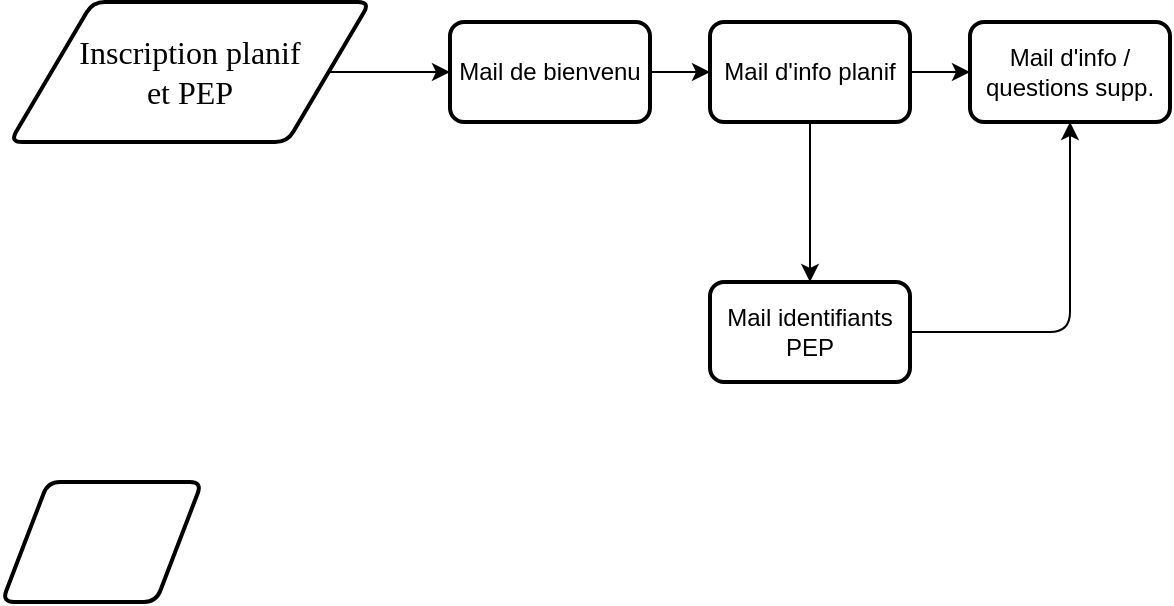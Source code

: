 <mxfile version="14.5.1" type="github">
  <diagram id="H6hc2A2YmxaIk5RcngUu" name="Page-1">
    <mxGraphModel dx="1422" dy="794" grid="1" gridSize="10" guides="1" tooltips="1" connect="1" arrows="1" fold="1" page="1" pageScale="1" pageWidth="827" pageHeight="1169" math="0" shadow="0">
      <root>
        <mxCell id="0" />
        <mxCell id="1" parent="0" />
        <mxCell id="unYqQ4sQs9lyAD6SnD5Y-9" style="edgeStyle=orthogonalEdgeStyle;orthogonalLoop=1;jettySize=auto;html=1;exitX=1;exitY=0.5;exitDx=0;exitDy=0;entryX=0;entryY=0.5;entryDx=0;entryDy=0;" parent="1" source="unYqQ4sQs9lyAD6SnD5Y-1" target="unYqQ4sQs9lyAD6SnD5Y-6" edge="1">
          <mxGeometry relative="1" as="geometry" />
        </mxCell>
        <mxCell id="unYqQ4sQs9lyAD6SnD5Y-1" value="Mail de bienvenu" style="whiteSpace=wrap;html=1;absoluteArcSize=1;arcSize=14;strokeWidth=2;rounded=1;" parent="1" vertex="1">
          <mxGeometry x="344" y="120" width="100" height="50" as="geometry" />
        </mxCell>
        <mxCell id="unYqQ4sQs9lyAD6SnD5Y-5" style="edgeStyle=orthogonalEdgeStyle;orthogonalLoop=1;jettySize=auto;html=1;exitX=1;exitY=0.5;exitDx=0;exitDy=0;" parent="1" source="unYqQ4sQs9lyAD6SnD5Y-2" target="unYqQ4sQs9lyAD6SnD5Y-1" edge="1">
          <mxGeometry relative="1" as="geometry" />
        </mxCell>
        <mxCell id="unYqQ4sQs9lyAD6SnD5Y-2" value="&lt;p style=&quot;margin-top: 0pt ; margin-bottom: 0pt ; margin-left: 0in ; direction: ltr ; unicode-bidi: embed ; word-break: normal&quot;&gt;&lt;span style=&quot;font-size: 12pt ; font-family: &amp;#34;calibri&amp;#34;&quot;&gt;Inscription &lt;/span&gt;&lt;span style=&quot;font-size: 12pt ; font-family: &amp;#34;calibri&amp;#34;&quot;&gt;planif&lt;br/&gt;&lt;/span&gt;&lt;span style=&quot;font-size: 12pt ; font-family: &amp;#34;calibri&amp;#34;&quot;&gt;et &lt;/span&gt;&lt;span style=&quot;font-size: 12pt ; font-family: &amp;#34;calibri&amp;#34;&quot;&gt;PEP&lt;/span&gt;&lt;/p&gt;" style="shape=parallelogram;html=1;strokeWidth=2;perimeter=parallelogramPerimeter;whiteSpace=wrap;arcSize=12;size=0.23;rounded=1;" parent="1" vertex="1">
          <mxGeometry x="124" y="110" width="180" height="70" as="geometry" />
        </mxCell>
        <mxCell id="unYqQ4sQs9lyAD6SnD5Y-8" style="edgeStyle=orthogonalEdgeStyle;orthogonalLoop=1;jettySize=auto;html=1;exitX=0.5;exitY=1;exitDx=0;exitDy=0;entryX=0.5;entryY=0;entryDx=0;entryDy=0;" parent="1" source="unYqQ4sQs9lyAD6SnD5Y-6" target="unYqQ4sQs9lyAD6SnD5Y-7" edge="1">
          <mxGeometry relative="1" as="geometry" />
        </mxCell>
        <mxCell id="unYqQ4sQs9lyAD6SnD5Y-11" style="edgeStyle=orthogonalEdgeStyle;orthogonalLoop=1;jettySize=auto;html=1;exitX=1;exitY=0.5;exitDx=0;exitDy=0;entryX=0;entryY=0.5;entryDx=0;entryDy=0;" parent="1" source="unYqQ4sQs9lyAD6SnD5Y-6" target="unYqQ4sQs9lyAD6SnD5Y-10" edge="1">
          <mxGeometry relative="1" as="geometry" />
        </mxCell>
        <UserObject label="Mail d&#39;info planif" link="https://github.com/ConusV01/COVID_Task_Force_HR_process/blob/main/29.3.202_Vaccination-Staff-Planning_et_PEP_mobile.html" id="unYqQ4sQs9lyAD6SnD5Y-6">
          <mxCell style="whiteSpace=wrap;html=1;absoluteArcSize=1;arcSize=14;strokeWidth=2;rounded=1;" parent="1" vertex="1">
            <mxGeometry x="474" y="120" width="100" height="50" as="geometry" />
          </mxCell>
        </UserObject>
        <mxCell id="unYqQ4sQs9lyAD6SnD5Y-12" style="edgeStyle=orthogonalEdgeStyle;orthogonalLoop=1;jettySize=auto;html=1;exitX=1;exitY=0.5;exitDx=0;exitDy=0;entryX=0.5;entryY=1;entryDx=0;entryDy=0;" parent="1" source="unYqQ4sQs9lyAD6SnD5Y-7" target="unYqQ4sQs9lyAD6SnD5Y-10" edge="1">
          <mxGeometry relative="1" as="geometry" />
        </mxCell>
        <mxCell id="unYqQ4sQs9lyAD6SnD5Y-7" value="Mail identifiants PEP" style="whiteSpace=wrap;html=1;absoluteArcSize=1;arcSize=14;strokeWidth=2;rounded=1;" parent="1" vertex="1">
          <mxGeometry x="474" y="250" width="100" height="50" as="geometry" />
        </mxCell>
        <mxCell id="unYqQ4sQs9lyAD6SnD5Y-10" value="Mail d&#39;info / questions supp." style="whiteSpace=wrap;html=1;absoluteArcSize=1;arcSize=14;strokeWidth=2;rounded=1;" parent="1" vertex="1">
          <mxGeometry x="604" y="120" width="100" height="50" as="geometry" />
        </mxCell>
        <mxCell id="4Pralpoxxel_sudBEYzV-1" value="" style="shape=parallelogram;html=1;strokeWidth=2;perimeter=parallelogramPerimeter;whiteSpace=wrap;rounded=1;arcSize=12;size=0.23;" vertex="1" parent="1">
          <mxGeometry x="120" y="350" width="100" height="60" as="geometry" />
        </mxCell>
      </root>
    </mxGraphModel>
  </diagram>
</mxfile>
